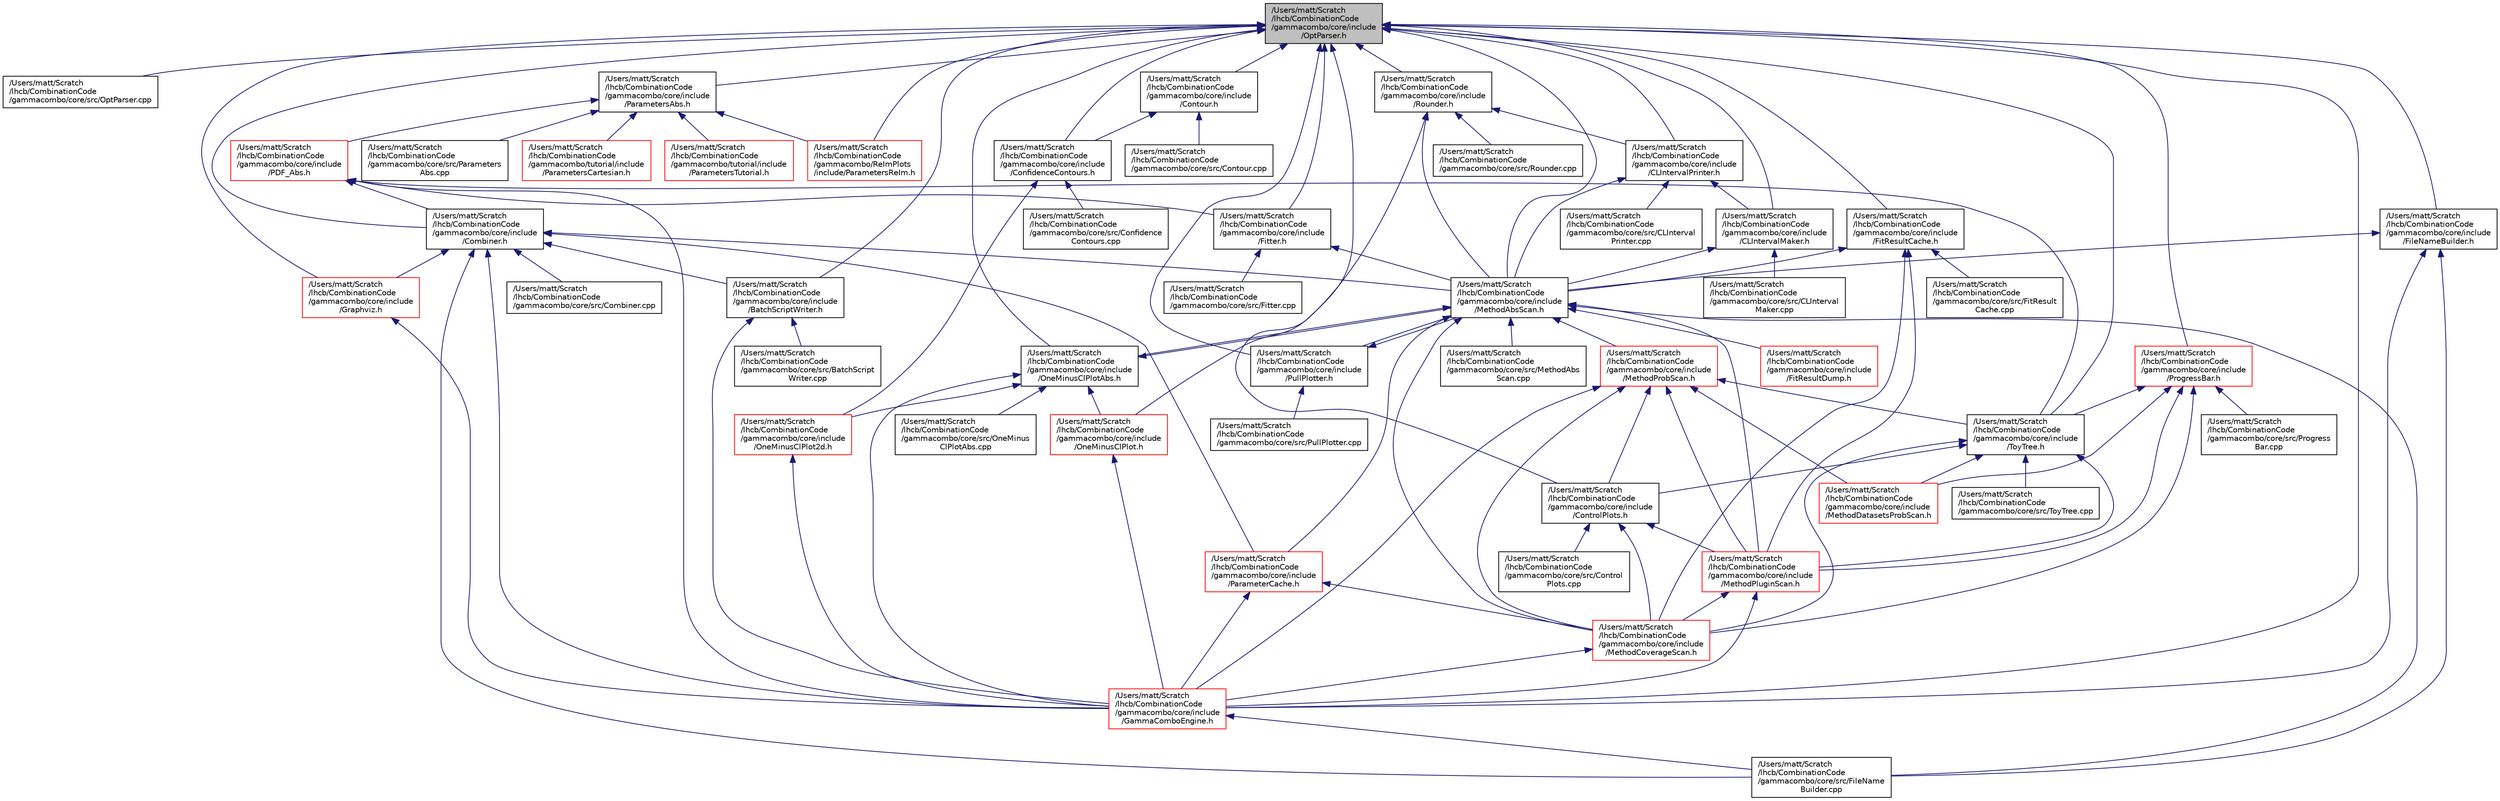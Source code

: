 digraph "/Users/matt/Scratch/lhcb/CombinationCode/gammacombo/core/include/OptParser.h"
{
  edge [fontname="Helvetica",fontsize="10",labelfontname="Helvetica",labelfontsize="10"];
  node [fontname="Helvetica",fontsize="10",shape=record];
  Node37 [label="/Users/matt/Scratch\l/lhcb/CombinationCode\l/gammacombo/core/include\l/OptParser.h",height=0.2,width=0.4,color="black", fillcolor="grey75", style="filled", fontcolor="black"];
  Node37 -> Node38 [dir="back",color="midnightblue",fontsize="10",style="solid",fontname="Helvetica"];
  Node38 [label="/Users/matt/Scratch\l/lhcb/CombinationCode\l/gammacombo/core/src/OptParser.cpp",height=0.2,width=0.4,color="black", fillcolor="white", style="filled",URL="$_opt_parser_8cpp.html"];
  Node37 -> Node39 [dir="back",color="midnightblue",fontsize="10",style="solid",fontname="Helvetica"];
  Node39 [label="/Users/matt/Scratch\l/lhcb/CombinationCode\l/gammacombo/core/include\l/BatchScriptWriter.h",height=0.2,width=0.4,color="black", fillcolor="white", style="filled",URL="$_batch_script_writer_8h.html"];
  Node39 -> Node40 [dir="back",color="midnightblue",fontsize="10",style="solid",fontname="Helvetica"];
  Node40 [label="/Users/matt/Scratch\l/lhcb/CombinationCode\l/gammacombo/core/src/BatchScript\lWriter.cpp",height=0.2,width=0.4,color="black", fillcolor="white", style="filled",URL="$_batch_script_writer_8cpp.html"];
  Node39 -> Node41 [dir="back",color="midnightblue",fontsize="10",style="solid",fontname="Helvetica"];
  Node41 [label="/Users/matt/Scratch\l/lhcb/CombinationCode\l/gammacombo/core/include\l/GammaComboEngine.h",height=0.2,width=0.4,color="red", fillcolor="white", style="filled",URL="$_gamma_combo_engine_8h.html"];
  Node41 -> Node42 [dir="back",color="midnightblue",fontsize="10",style="solid",fontname="Helvetica"];
  Node42 [label="/Users/matt/Scratch\l/lhcb/CombinationCode\l/gammacombo/core/src/FileName\lBuilder.cpp",height=0.2,width=0.4,color="black", fillcolor="white", style="filled",URL="$_file_name_builder_8cpp.html"];
  Node37 -> Node44 [dir="back",color="midnightblue",fontsize="10",style="solid",fontname="Helvetica"];
  Node44 [label="/Users/matt/Scratch\l/lhcb/CombinationCode\l/gammacombo/core/include\l/ParametersAbs.h",height=0.2,width=0.4,color="black", fillcolor="white", style="filled",URL="$_parameters_abs_8h.html"];
  Node44 -> Node45 [dir="back",color="midnightblue",fontsize="10",style="solid",fontname="Helvetica"];
  Node45 [label="/Users/matt/Scratch\l/lhcb/CombinationCode\l/gammacombo/core/src/Parameters\lAbs.cpp",height=0.2,width=0.4,color="black", fillcolor="white", style="filled",URL="$_parameters_abs_8cpp.html"];
  Node44 -> Node46 [dir="back",color="midnightblue",fontsize="10",style="solid",fontname="Helvetica"];
  Node46 [label="/Users/matt/Scratch\l/lhcb/CombinationCode\l/gammacombo/core/include\l/PDF_Abs.h",height=0.2,width=0.4,color="red", fillcolor="white", style="filled",URL="$_p_d_f___abs_8h.html"];
  Node46 -> Node48 [dir="back",color="midnightblue",fontsize="10",style="solid",fontname="Helvetica"];
  Node48 [label="/Users/matt/Scratch\l/lhcb/CombinationCode\l/gammacombo/core/include\l/Combiner.h",height=0.2,width=0.4,color="black", fillcolor="white", style="filled",URL="$_combiner_8h.html"];
  Node48 -> Node49 [dir="back",color="midnightblue",fontsize="10",style="solid",fontname="Helvetica"];
  Node49 [label="/Users/matt/Scratch\l/lhcb/CombinationCode\l/gammacombo/core/src/Combiner.cpp",height=0.2,width=0.4,color="black", fillcolor="white", style="filled",URL="$_combiner_8cpp.html"];
  Node48 -> Node42 [dir="back",color="midnightblue",fontsize="10",style="solid",fontname="Helvetica"];
  Node48 -> Node39 [dir="back",color="midnightblue",fontsize="10",style="solid",fontname="Helvetica"];
  Node48 -> Node50 [dir="back",color="midnightblue",fontsize="10",style="solid",fontname="Helvetica"];
  Node50 [label="/Users/matt/Scratch\l/lhcb/CombinationCode\l/gammacombo/core/include\l/MethodAbsScan.h",height=0.2,width=0.4,color="black", fillcolor="white", style="filled",URL="$_method_abs_scan_8h.html"];
  Node50 -> Node42 [dir="back",color="midnightblue",fontsize="10",style="solid",fontname="Helvetica"];
  Node50 -> Node51 [dir="back",color="midnightblue",fontsize="10",style="solid",fontname="Helvetica"];
  Node51 [label="/Users/matt/Scratch\l/lhcb/CombinationCode\l/gammacombo/core/src/MethodAbs\lScan.cpp",height=0.2,width=0.4,color="black", fillcolor="white", style="filled",URL="$_method_abs_scan_8cpp.html"];
  Node50 -> Node52 [dir="back",color="midnightblue",fontsize="10",style="solid",fontname="Helvetica"];
  Node52 [label="/Users/matt/Scratch\l/lhcb/CombinationCode\l/gammacombo/core/include\l/MethodProbScan.h",height=0.2,width=0.4,color="red", fillcolor="white", style="filled",URL="$_method_prob_scan_8h.html"];
  Node52 -> Node54 [dir="back",color="midnightblue",fontsize="10",style="solid",fontname="Helvetica"];
  Node54 [label="/Users/matt/Scratch\l/lhcb/CombinationCode\l/gammacombo/core/include\l/ControlPlots.h",height=0.2,width=0.4,color="black", fillcolor="white", style="filled",URL="$_control_plots_8h.html"];
  Node54 -> Node55 [dir="back",color="midnightblue",fontsize="10",style="solid",fontname="Helvetica"];
  Node55 [label="/Users/matt/Scratch\l/lhcb/CombinationCode\l/gammacombo/core/src/Control\lPlots.cpp",height=0.2,width=0.4,color="black", fillcolor="white", style="filled",URL="$_control_plots_8cpp.html"];
  Node54 -> Node56 [dir="back",color="midnightblue",fontsize="10",style="solid",fontname="Helvetica"];
  Node56 [label="/Users/matt/Scratch\l/lhcb/CombinationCode\l/gammacombo/core/include\l/MethodPluginScan.h",height=0.2,width=0.4,color="red", fillcolor="white", style="filled",URL="$_method_plugin_scan_8h.html"];
  Node56 -> Node41 [dir="back",color="midnightblue",fontsize="10",style="solid",fontname="Helvetica"];
  Node56 -> Node60 [dir="back",color="midnightblue",fontsize="10",style="solid",fontname="Helvetica"];
  Node60 [label="/Users/matt/Scratch\l/lhcb/CombinationCode\l/gammacombo/core/include\l/MethodCoverageScan.h",height=0.2,width=0.4,color="red", fillcolor="white", style="filled",URL="$_method_coverage_scan_8h.html"];
  Node60 -> Node41 [dir="back",color="midnightblue",fontsize="10",style="solid",fontname="Helvetica"];
  Node54 -> Node60 [dir="back",color="midnightblue",fontsize="10",style="solid",fontname="Helvetica"];
  Node52 -> Node64 [dir="back",color="midnightblue",fontsize="10",style="solid",fontname="Helvetica"];
  Node64 [label="/Users/matt/Scratch\l/lhcb/CombinationCode\l/gammacombo/core/include\l/ToyTree.h",height=0.2,width=0.4,color="black", fillcolor="white", style="filled",URL="$_toy_tree_8h.html"];
  Node64 -> Node65 [dir="back",color="midnightblue",fontsize="10",style="solid",fontname="Helvetica"];
  Node65 [label="/Users/matt/Scratch\l/lhcb/CombinationCode\l/gammacombo/core/src/ToyTree.cpp",height=0.2,width=0.4,color="black", fillcolor="white", style="filled",URL="$_toy_tree_8cpp.html"];
  Node64 -> Node54 [dir="back",color="midnightblue",fontsize="10",style="solid",fontname="Helvetica"];
  Node64 -> Node56 [dir="back",color="midnightblue",fontsize="10",style="solid",fontname="Helvetica"];
  Node64 -> Node60 [dir="back",color="midnightblue",fontsize="10",style="solid",fontname="Helvetica"];
  Node64 -> Node66 [dir="back",color="midnightblue",fontsize="10",style="solid",fontname="Helvetica"];
  Node66 [label="/Users/matt/Scratch\l/lhcb/CombinationCode\l/gammacombo/core/include\l/MethodDatasetsProbScan.h",height=0.2,width=0.4,color="red", fillcolor="white", style="filled",URL="$_method_datasets_prob_scan_8h.html"];
  Node52 -> Node56 [dir="back",color="midnightblue",fontsize="10",style="solid",fontname="Helvetica"];
  Node52 -> Node41 [dir="back",color="midnightblue",fontsize="10",style="solid",fontname="Helvetica"];
  Node52 -> Node60 [dir="back",color="midnightblue",fontsize="10",style="solid",fontname="Helvetica"];
  Node52 -> Node66 [dir="back",color="midnightblue",fontsize="10",style="solid",fontname="Helvetica"];
  Node50 -> Node70 [dir="back",color="midnightblue",fontsize="10",style="solid",fontname="Helvetica"];
  Node70 [label="/Users/matt/Scratch\l/lhcb/CombinationCode\l/gammacombo/core/include\l/OneMinusClPlotAbs.h",height=0.2,width=0.4,color="black", fillcolor="white", style="filled",URL="$_one_minus_cl_plot_abs_8h.html"];
  Node70 -> Node71 [dir="back",color="midnightblue",fontsize="10",style="solid",fontname="Helvetica"];
  Node71 [label="/Users/matt/Scratch\l/lhcb/CombinationCode\l/gammacombo/core/src/OneMinus\lClPlotAbs.cpp",height=0.2,width=0.4,color="black", fillcolor="white", style="filled",URL="$_one_minus_cl_plot_abs_8cpp.html"];
  Node70 -> Node50 [dir="back",color="midnightblue",fontsize="10",style="solid",fontname="Helvetica"];
  Node70 -> Node72 [dir="back",color="midnightblue",fontsize="10",style="solid",fontname="Helvetica"];
  Node72 [label="/Users/matt/Scratch\l/lhcb/CombinationCode\l/gammacombo/core/include\l/OneMinusClPlot.h",height=0.2,width=0.4,color="red", fillcolor="white", style="filled",URL="$_one_minus_cl_plot_8h.html"];
  Node72 -> Node41 [dir="back",color="midnightblue",fontsize="10",style="solid",fontname="Helvetica"];
  Node70 -> Node74 [dir="back",color="midnightblue",fontsize="10",style="solid",fontname="Helvetica"];
  Node74 [label="/Users/matt/Scratch\l/lhcb/CombinationCode\l/gammacombo/core/include\l/OneMinusClPlot2d.h",height=0.2,width=0.4,color="red", fillcolor="white", style="filled",URL="$_one_minus_cl_plot2d_8h.html"];
  Node74 -> Node41 [dir="back",color="midnightblue",fontsize="10",style="solid",fontname="Helvetica"];
  Node70 -> Node41 [dir="back",color="midnightblue",fontsize="10",style="solid",fontname="Helvetica"];
  Node50 -> Node76 [dir="back",color="midnightblue",fontsize="10",style="solid",fontname="Helvetica"];
  Node76 [label="/Users/matt/Scratch\l/lhcb/CombinationCode\l/gammacombo/core/include\l/PullPlotter.h",height=0.2,width=0.4,color="black", fillcolor="white", style="filled",URL="$_pull_plotter_8h.html"];
  Node76 -> Node77 [dir="back",color="midnightblue",fontsize="10",style="solid",fontname="Helvetica"];
  Node77 [label="/Users/matt/Scratch\l/lhcb/CombinationCode\l/gammacombo/core/src/PullPlotter.cpp",height=0.2,width=0.4,color="black", fillcolor="white", style="filled",URL="$_pull_plotter_8cpp.html"];
  Node76 -> Node50 [dir="back",color="midnightblue",fontsize="10",style="solid",fontname="Helvetica"];
  Node50 -> Node78 [dir="back",color="midnightblue",fontsize="10",style="solid",fontname="Helvetica"];
  Node78 [label="/Users/matt/Scratch\l/lhcb/CombinationCode\l/gammacombo/core/include\l/FitResultDump.h",height=0.2,width=0.4,color="red", fillcolor="white", style="filled",URL="$_fit_result_dump_8h.html"];
  Node50 -> Node56 [dir="back",color="midnightblue",fontsize="10",style="solid",fontname="Helvetica"];
  Node50 -> Node60 [dir="back",color="midnightblue",fontsize="10",style="solid",fontname="Helvetica"];
  Node50 -> Node80 [dir="back",color="midnightblue",fontsize="10",style="solid",fontname="Helvetica"];
  Node80 [label="/Users/matt/Scratch\l/lhcb/CombinationCode\l/gammacombo/core/include\l/ParameterCache.h",height=0.2,width=0.4,color="red", fillcolor="white", style="filled",URL="$_parameter_cache_8h.html"];
  Node80 -> Node60 [dir="back",color="midnightblue",fontsize="10",style="solid",fontname="Helvetica"];
  Node80 -> Node41 [dir="back",color="midnightblue",fontsize="10",style="solid",fontname="Helvetica"];
  Node48 -> Node41 [dir="back",color="midnightblue",fontsize="10",style="solid",fontname="Helvetica"];
  Node48 -> Node82 [dir="back",color="midnightblue",fontsize="10",style="solid",fontname="Helvetica"];
  Node82 [label="/Users/matt/Scratch\l/lhcb/CombinationCode\l/gammacombo/core/include\l/Graphviz.h",height=0.2,width=0.4,color="red", fillcolor="white", style="filled",URL="$_graphviz_8h.html"];
  Node82 -> Node41 [dir="back",color="midnightblue",fontsize="10",style="solid",fontname="Helvetica"];
  Node48 -> Node80 [dir="back",color="midnightblue",fontsize="10",style="solid",fontname="Helvetica"];
  Node46 -> Node84 [dir="back",color="midnightblue",fontsize="10",style="solid",fontname="Helvetica"];
  Node84 [label="/Users/matt/Scratch\l/lhcb/CombinationCode\l/gammacombo/core/include\l/Fitter.h",height=0.2,width=0.4,color="black", fillcolor="white", style="filled",URL="$_fitter_8h.html"];
  Node84 -> Node85 [dir="back",color="midnightblue",fontsize="10",style="solid",fontname="Helvetica"];
  Node85 [label="/Users/matt/Scratch\l/lhcb/CombinationCode\l/gammacombo/core/src/Fitter.cpp",height=0.2,width=0.4,color="black", fillcolor="white", style="filled",URL="$_fitter_8cpp.html"];
  Node84 -> Node50 [dir="back",color="midnightblue",fontsize="10",style="solid",fontname="Helvetica"];
  Node46 -> Node64 [dir="back",color="midnightblue",fontsize="10",style="solid",fontname="Helvetica"];
  Node46 -> Node41 [dir="back",color="midnightblue",fontsize="10",style="solid",fontname="Helvetica"];
  Node44 -> Node108 [dir="back",color="midnightblue",fontsize="10",style="solid",fontname="Helvetica"];
  Node108 [label="/Users/matt/Scratch\l/lhcb/CombinationCode\l/gammacombo/tutorial/include\l/ParametersCartesian.h",height=0.2,width=0.4,color="red", fillcolor="white", style="filled",URL="$_parameters_cartesian_8h.html"];
  Node44 -> Node110 [dir="back",color="midnightblue",fontsize="10",style="solid",fontname="Helvetica"];
  Node110 [label="/Users/matt/Scratch\l/lhcb/CombinationCode\l/gammacombo/tutorial/include\l/ParametersTutorial.h",height=0.2,width=0.4,color="red", fillcolor="white", style="filled",URL="$_parameters_tutorial_8h.html"];
  Node44 -> Node112 [dir="back",color="midnightblue",fontsize="10",style="solid",fontname="Helvetica"];
  Node112 [label="/Users/matt/Scratch\l/lhcb/CombinationCode\l/gammacombo/ReImPlots\l/include/ParametersReIm.h",height=0.2,width=0.4,color="red", fillcolor="white", style="filled",URL="$_parameters_re_im_8h.html"];
  Node37 -> Node48 [dir="back",color="midnightblue",fontsize="10",style="solid",fontname="Helvetica"];
  Node37 -> Node114 [dir="back",color="midnightblue",fontsize="10",style="solid",fontname="Helvetica"];
  Node114 [label="/Users/matt/Scratch\l/lhcb/CombinationCode\l/gammacombo/core/include\l/CLIntervalMaker.h",height=0.2,width=0.4,color="black", fillcolor="white", style="filled",URL="$_c_l_interval_maker_8h.html"];
  Node114 -> Node115 [dir="back",color="midnightblue",fontsize="10",style="solid",fontname="Helvetica"];
  Node115 [label="/Users/matt/Scratch\l/lhcb/CombinationCode\l/gammacombo/core/src/CLInterval\lMaker.cpp",height=0.2,width=0.4,color="black", fillcolor="white", style="filled",URL="$_c_l_interval_maker_8cpp.html"];
  Node114 -> Node50 [dir="back",color="midnightblue",fontsize="10",style="solid",fontname="Helvetica"];
  Node37 -> Node116 [dir="back",color="midnightblue",fontsize="10",style="solid",fontname="Helvetica"];
  Node116 [label="/Users/matt/Scratch\l/lhcb/CombinationCode\l/gammacombo/core/include\l/CLIntervalPrinter.h",height=0.2,width=0.4,color="black", fillcolor="white", style="filled",URL="$_c_l_interval_printer_8h.html"];
  Node116 -> Node117 [dir="back",color="midnightblue",fontsize="10",style="solid",fontname="Helvetica"];
  Node117 [label="/Users/matt/Scratch\l/lhcb/CombinationCode\l/gammacombo/core/src/CLInterval\lPrinter.cpp",height=0.2,width=0.4,color="black", fillcolor="white", style="filled",URL="$_c_l_interval_printer_8cpp.html"];
  Node116 -> Node114 [dir="back",color="midnightblue",fontsize="10",style="solid",fontname="Helvetica"];
  Node116 -> Node50 [dir="back",color="midnightblue",fontsize="10",style="solid",fontname="Helvetica"];
  Node37 -> Node118 [dir="back",color="midnightblue",fontsize="10",style="solid",fontname="Helvetica"];
  Node118 [label="/Users/matt/Scratch\l/lhcb/CombinationCode\l/gammacombo/core/include\l/Rounder.h",height=0.2,width=0.4,color="black", fillcolor="white", style="filled",URL="$_rounder_8h.html"];
  Node118 -> Node119 [dir="back",color="midnightblue",fontsize="10",style="solid",fontname="Helvetica"];
  Node119 [label="/Users/matt/Scratch\l/lhcb/CombinationCode\l/gammacombo/core/src/Rounder.cpp",height=0.2,width=0.4,color="black", fillcolor="white", style="filled",URL="$_rounder_8cpp.html"];
  Node118 -> Node116 [dir="back",color="midnightblue",fontsize="10",style="solid",fontname="Helvetica"];
  Node118 -> Node50 [dir="back",color="midnightblue",fontsize="10",style="solid",fontname="Helvetica"];
  Node118 -> Node72 [dir="back",color="midnightblue",fontsize="10",style="solid",fontname="Helvetica"];
  Node37 -> Node120 [dir="back",color="midnightblue",fontsize="10",style="solid",fontname="Helvetica"];
  Node120 [label="/Users/matt/Scratch\l/lhcb/CombinationCode\l/gammacombo/core/include\l/ConfidenceContours.h",height=0.2,width=0.4,color="black", fillcolor="white", style="filled",URL="$_confidence_contours_8h.html"];
  Node120 -> Node121 [dir="back",color="midnightblue",fontsize="10",style="solid",fontname="Helvetica"];
  Node121 [label="/Users/matt/Scratch\l/lhcb/CombinationCode\l/gammacombo/core/src/Confidence\lContours.cpp",height=0.2,width=0.4,color="black", fillcolor="white", style="filled",URL="$_confidence_contours_8cpp.html"];
  Node120 -> Node74 [dir="back",color="midnightblue",fontsize="10",style="solid",fontname="Helvetica"];
  Node37 -> Node122 [dir="back",color="midnightblue",fontsize="10",style="solid",fontname="Helvetica"];
  Node122 [label="/Users/matt/Scratch\l/lhcb/CombinationCode\l/gammacombo/core/include\l/Contour.h",height=0.2,width=0.4,color="black", fillcolor="white", style="filled",URL="$_contour_8h.html"];
  Node122 -> Node123 [dir="back",color="midnightblue",fontsize="10",style="solid",fontname="Helvetica"];
  Node123 [label="/Users/matt/Scratch\l/lhcb/CombinationCode\l/gammacombo/core/src/Contour.cpp",height=0.2,width=0.4,color="black", fillcolor="white", style="filled",URL="$_contour_8cpp.html"];
  Node122 -> Node120 [dir="back",color="midnightblue",fontsize="10",style="solid",fontname="Helvetica"];
  Node37 -> Node54 [dir="back",color="midnightblue",fontsize="10",style="solid",fontname="Helvetica"];
  Node37 -> Node70 [dir="back",color="midnightblue",fontsize="10",style="solid",fontname="Helvetica"];
  Node37 -> Node50 [dir="back",color="midnightblue",fontsize="10",style="solid",fontname="Helvetica"];
  Node37 -> Node84 [dir="back",color="midnightblue",fontsize="10",style="solid",fontname="Helvetica"];
  Node37 -> Node76 [dir="back",color="midnightblue",fontsize="10",style="solid",fontname="Helvetica"];
  Node37 -> Node124 [dir="back",color="midnightblue",fontsize="10",style="solid",fontname="Helvetica"];
  Node124 [label="/Users/matt/Scratch\l/lhcb/CombinationCode\l/gammacombo/core/include\l/FitResultCache.h",height=0.2,width=0.4,color="black", fillcolor="white", style="filled",URL="$_fit_result_cache_8h.html"];
  Node124 -> Node125 [dir="back",color="midnightblue",fontsize="10",style="solid",fontname="Helvetica"];
  Node125 [label="/Users/matt/Scratch\l/lhcb/CombinationCode\l/gammacombo/core/src/FitResult\lCache.cpp",height=0.2,width=0.4,color="black", fillcolor="white", style="filled",URL="$_fit_result_cache_8cpp.html"];
  Node124 -> Node50 [dir="back",color="midnightblue",fontsize="10",style="solid",fontname="Helvetica"];
  Node124 -> Node56 [dir="back",color="midnightblue",fontsize="10",style="solid",fontname="Helvetica"];
  Node124 -> Node60 [dir="back",color="midnightblue",fontsize="10",style="solid",fontname="Helvetica"];
  Node37 -> Node126 [dir="back",color="midnightblue",fontsize="10",style="solid",fontname="Helvetica"];
  Node126 [label="/Users/matt/Scratch\l/lhcb/CombinationCode\l/gammacombo/core/include\l/FileNameBuilder.h",height=0.2,width=0.4,color="black", fillcolor="white", style="filled",URL="$_file_name_builder_8h.html"];
  Node126 -> Node42 [dir="back",color="midnightblue",fontsize="10",style="solid",fontname="Helvetica"];
  Node126 -> Node50 [dir="back",color="midnightblue",fontsize="10",style="solid",fontname="Helvetica"];
  Node126 -> Node41 [dir="back",color="midnightblue",fontsize="10",style="solid",fontname="Helvetica"];
  Node37 -> Node64 [dir="back",color="midnightblue",fontsize="10",style="solid",fontname="Helvetica"];
  Node37 -> Node127 [dir="back",color="midnightblue",fontsize="10",style="solid",fontname="Helvetica"];
  Node127 [label="/Users/matt/Scratch\l/lhcb/CombinationCode\l/gammacombo/core/include\l/ProgressBar.h",height=0.2,width=0.4,color="red", fillcolor="white", style="filled",URL="$_progress_bar_8h.html"];
  Node127 -> Node128 [dir="back",color="midnightblue",fontsize="10",style="solid",fontname="Helvetica"];
  Node128 [label="/Users/matt/Scratch\l/lhcb/CombinationCode\l/gammacombo/core/src/Progress\lBar.cpp",height=0.2,width=0.4,color="black", fillcolor="white", style="filled",URL="$_progress_bar_8cpp.html"];
  Node127 -> Node64 [dir="back",color="midnightblue",fontsize="10",style="solid",fontname="Helvetica"];
  Node127 -> Node56 [dir="back",color="midnightblue",fontsize="10",style="solid",fontname="Helvetica"];
  Node127 -> Node60 [dir="back",color="midnightblue",fontsize="10",style="solid",fontname="Helvetica"];
  Node127 -> Node66 [dir="back",color="midnightblue",fontsize="10",style="solid",fontname="Helvetica"];
  Node37 -> Node82 [dir="back",color="midnightblue",fontsize="10",style="solid",fontname="Helvetica"];
  Node37 -> Node41 [dir="back",color="midnightblue",fontsize="10",style="solid",fontname="Helvetica"];
  Node37 -> Node112 [dir="back",color="midnightblue",fontsize="10",style="solid",fontname="Helvetica"];
}
